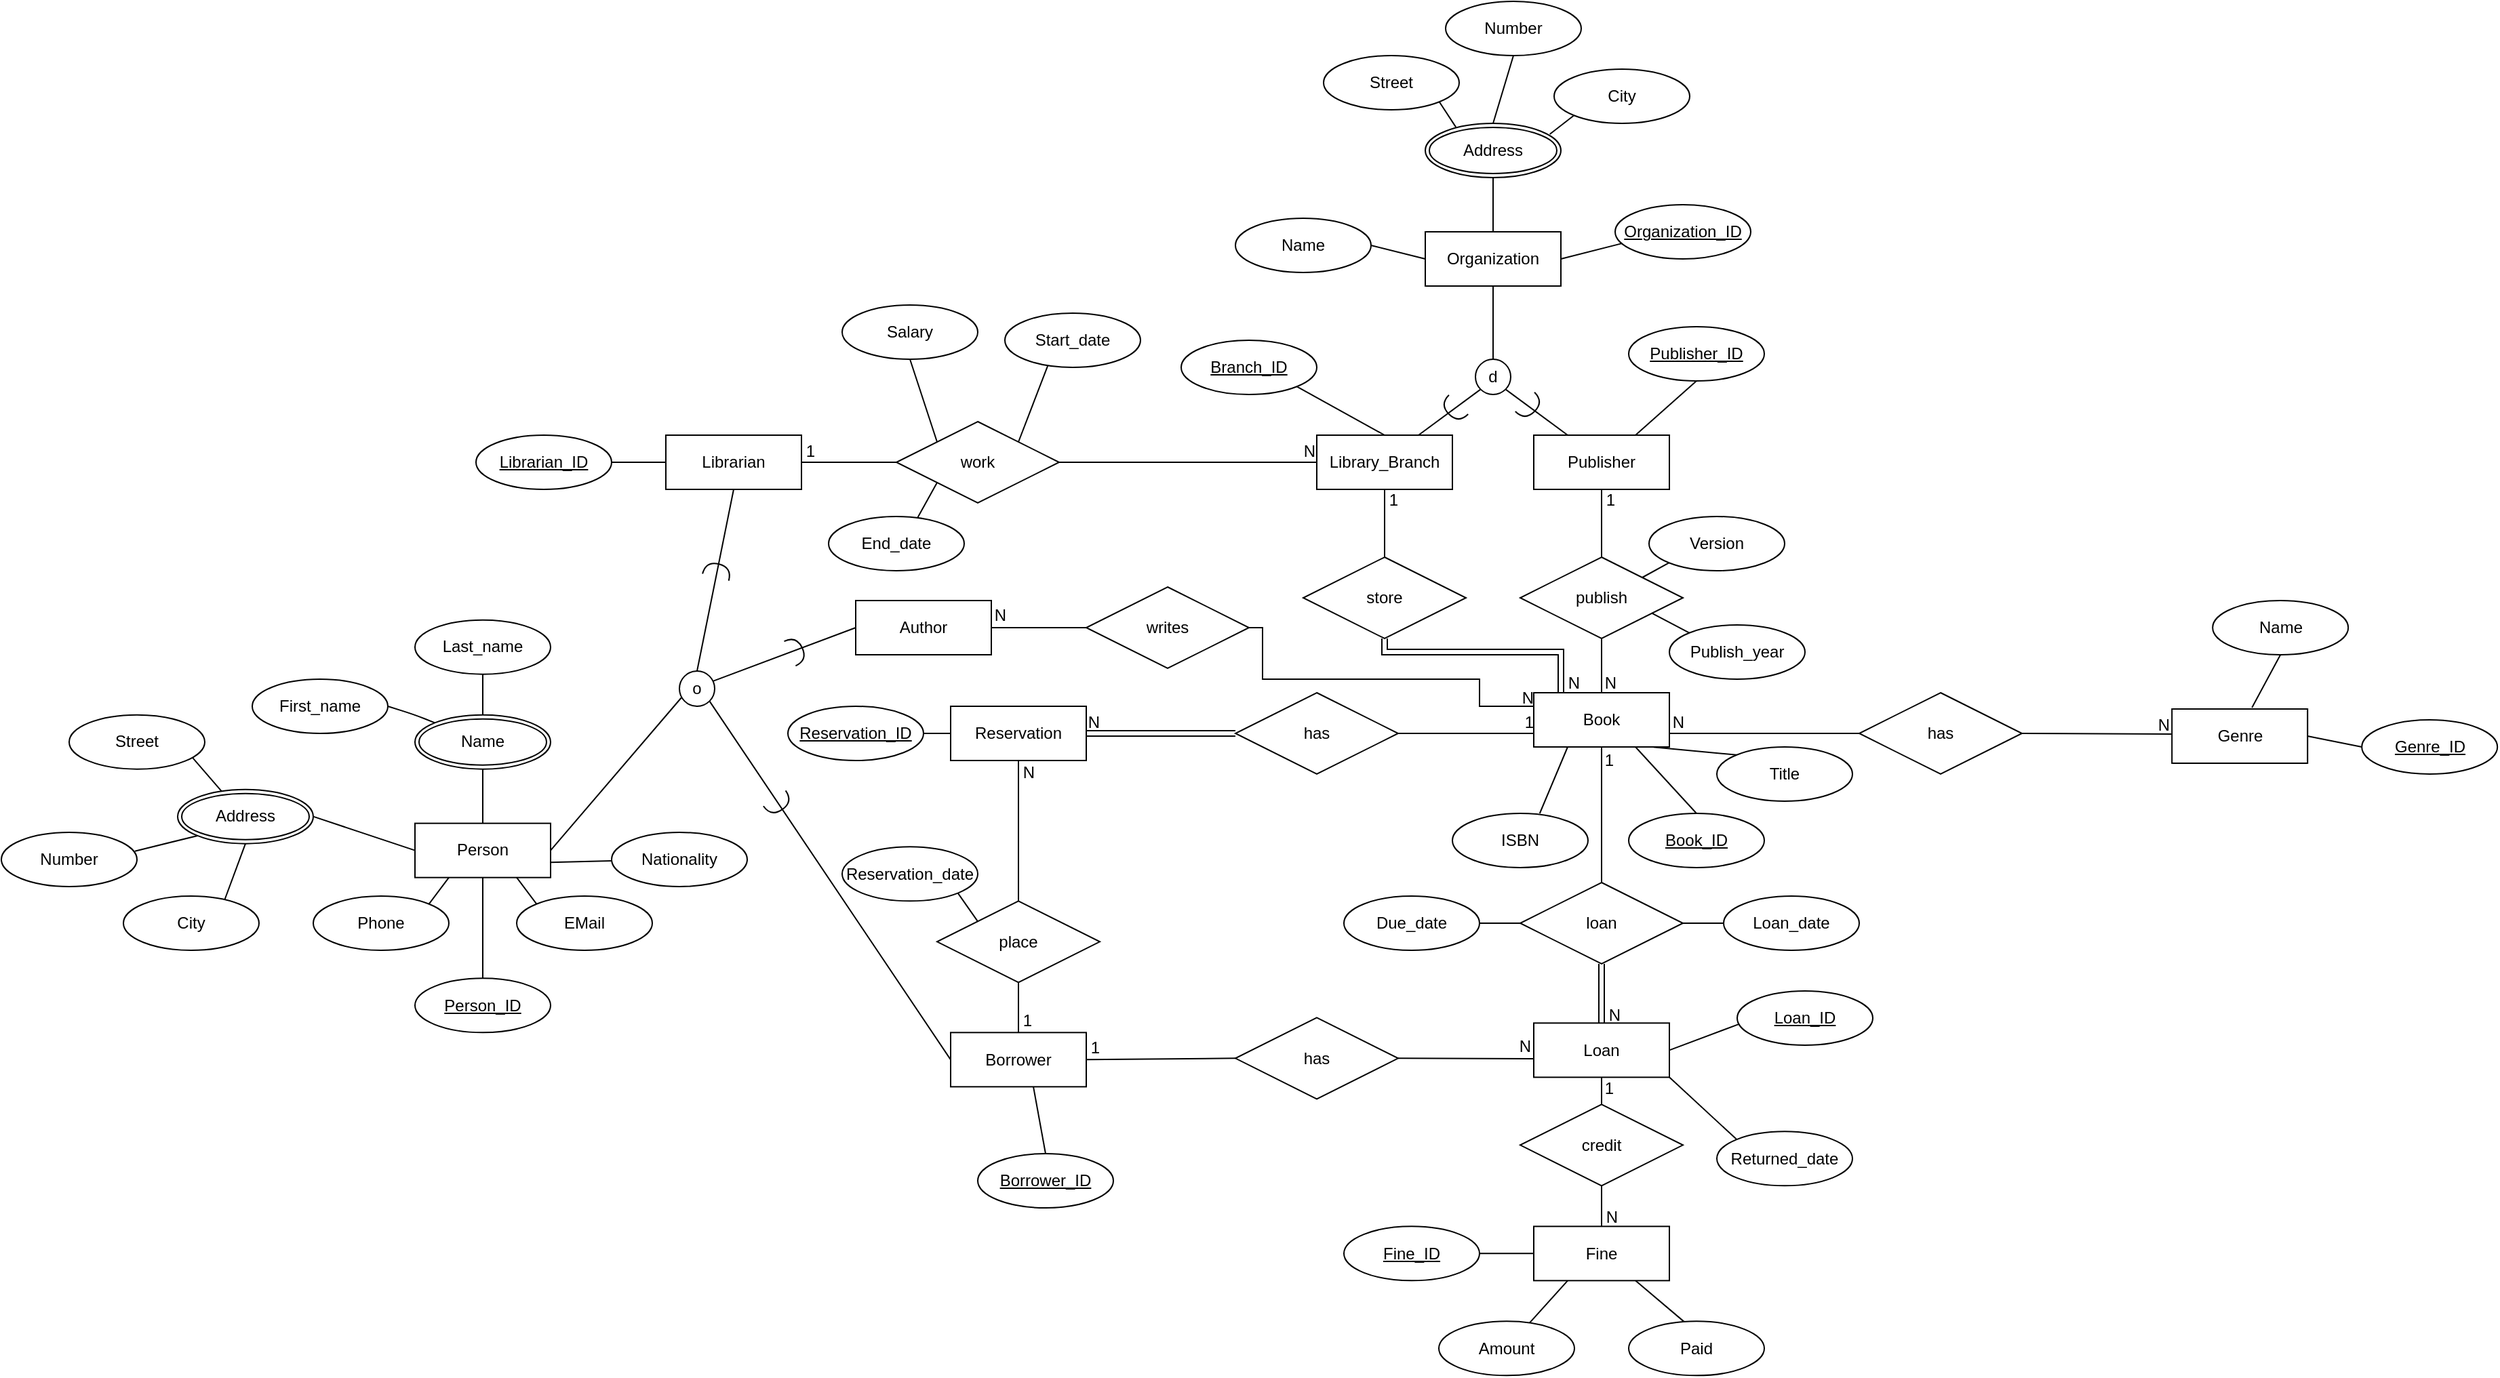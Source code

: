 <mxfile>
    <diagram id="R2lEEEUBdFMjLlhIrx00" name="Page-1">
        <mxGraphModel dx="2177" dy="1420" grid="1" gridSize="10" guides="1" tooltips="1" connect="1" arrows="1" fold="1" page="1" pageScale="1" pageWidth="850" pageHeight="1100" math="0" shadow="0" extFonts="Permanent Marker^https://fonts.googleapis.com/css?family=Permanent+Marker">
            <root>
                <mxCell id="0"/>
                <mxCell id="1" parent="0"/>
                <mxCell id="bSjY6kH0Yjt8PTvNk5gp-2" value="Genre" style="whiteSpace=wrap;html=1;align=center;" parent="1" vertex="1">
                    <mxGeometry x="710.6" y="402.0" width="100" height="40" as="geometry"/>
                </mxCell>
                <mxCell id="bSjY6kH0Yjt8PTvNk5gp-5" value="Librarian" style="whiteSpace=wrap;html=1;align=center;" parent="1" vertex="1">
                    <mxGeometry x="-400" y="200" width="100" height="40" as="geometry"/>
                </mxCell>
                <mxCell id="76" style="edgeStyle=none;html=1;exitX=0.75;exitY=1;exitDx=0;exitDy=0;entryX=0.5;entryY=0;entryDx=0;entryDy=0;endArrow=none;endFill=0;" parent="1" source="bSjY6kH0Yjt8PTvNk5gp-6" target="bSjY6kH0Yjt8PTvNk5gp-175" edge="1">
                    <mxGeometry relative="1" as="geometry"/>
                </mxCell>
                <mxCell id="bSjY6kH0Yjt8PTvNk5gp-6" value="Book" style="whiteSpace=wrap;html=1;align=center;" parent="1" vertex="1">
                    <mxGeometry x="240" y="390" width="100" height="40" as="geometry"/>
                </mxCell>
                <mxCell id="bSjY6kH0Yjt8PTvNk5gp-7" value="Borrower" style="whiteSpace=wrap;html=1;align=center;" parent="1" vertex="1">
                    <mxGeometry x="-190" y="640.67" width="100" height="40" as="geometry"/>
                </mxCell>
                <mxCell id="bSjY6kH0Yjt8PTvNk5gp-8" value="Library_Branch" style="whiteSpace=wrap;html=1;align=center;" parent="1" vertex="1">
                    <mxGeometry x="80" y="200" width="100" height="40" as="geometry"/>
                </mxCell>
                <mxCell id="bSjY6kH0Yjt8PTvNk5gp-9" value="Loan" style="whiteSpace=wrap;html=1;align=center;" parent="1" vertex="1">
                    <mxGeometry x="240" y="633.67" width="100" height="40" as="geometry"/>
                </mxCell>
                <mxCell id="bSjY6kH0Yjt8PTvNk5gp-10" value="Reservation" style="whiteSpace=wrap;html=1;align=center;" parent="1" vertex="1">
                    <mxGeometry x="-190" y="400" width="100" height="40" as="geometry"/>
                </mxCell>
                <mxCell id="bSjY6kH0Yjt8PTvNk5gp-21" value="" style="edgeStyle=orthogonalEdgeStyle;rounded=0;orthogonalLoop=1;jettySize=auto;html=1;endArrow=none;endFill=0;" parent="1" source="bSjY6kH0Yjt8PTvNk5gp-11" target="bSjY6kH0Yjt8PTvNk5gp-20" edge="1">
                    <mxGeometry relative="1" as="geometry"/>
                </mxCell>
                <mxCell id="bSjY6kH0Yjt8PTvNk5gp-22" style="rounded=0;orthogonalLoop=1;jettySize=auto;html=1;exitX=0.25;exitY=1;exitDx=0;exitDy=0;endArrow=none;endFill=0;" parent="1" source="bSjY6kH0Yjt8PTvNk5gp-11" target="bSjY6kH0Yjt8PTvNk5gp-18" edge="1">
                    <mxGeometry relative="1" as="geometry"/>
                </mxCell>
                <mxCell id="bSjY6kH0Yjt8PTvNk5gp-23" style="edgeStyle=none;rounded=0;orthogonalLoop=1;jettySize=auto;html=1;exitX=0.75;exitY=1;exitDx=0;exitDy=0;entryX=0.411;entryY=0.013;entryDx=0;entryDy=0;entryPerimeter=0;endArrow=none;endFill=0;" parent="1" source="bSjY6kH0Yjt8PTvNk5gp-11" target="bSjY6kH0Yjt8PTvNk5gp-19" edge="1">
                    <mxGeometry relative="1" as="geometry"/>
                </mxCell>
                <mxCell id="bSjY6kH0Yjt8PTvNk5gp-11" value="Fine" style="whiteSpace=wrap;html=1;align=center;" parent="1" vertex="1">
                    <mxGeometry x="240" y="783.67" width="100" height="40" as="geometry"/>
                </mxCell>
                <mxCell id="bSjY6kH0Yjt8PTvNk5gp-13" value="" style="endArrow=none;html=1;rounded=0;exitX=0.5;exitY=1;exitDx=0;exitDy=0;entryX=0.5;entryY=0;entryDx=0;entryDy=0;" parent="1" source="bSjY6kH0Yjt8PTvNk5gp-9" target="bSjY6kH0Yjt8PTvNk5gp-11" edge="1">
                    <mxGeometry relative="1" as="geometry">
                        <mxPoint x="340" y="693.67" as="sourcePoint"/>
                        <mxPoint x="500" y="693.67" as="targetPoint"/>
                    </mxGeometry>
                </mxCell>
                <mxCell id="bSjY6kH0Yjt8PTvNk5gp-15" value="N" style="resizable=0;html=1;align=right;verticalAlign=bottom;" parent="bSjY6kH0Yjt8PTvNk5gp-13" connectable="0" vertex="1">
                    <mxGeometry x="1" relative="1" as="geometry">
                        <mxPoint x="12" y="2" as="offset"/>
                    </mxGeometry>
                </mxCell>
                <mxCell id="bSjY6kH0Yjt8PTvNk5gp-16" value="credit" style="shape=rhombus;perimeter=rhombusPerimeter;whiteSpace=wrap;html=1;align=center;" parent="1" vertex="1">
                    <mxGeometry x="230" y="693.67" width="120" height="60" as="geometry"/>
                </mxCell>
                <mxCell id="bSjY6kH0Yjt8PTvNk5gp-18" value="Amount" style="ellipse;whiteSpace=wrap;html=1;align=center;" parent="1" vertex="1">
                    <mxGeometry x="170" y="853.67" width="100" height="40" as="geometry"/>
                </mxCell>
                <mxCell id="bSjY6kH0Yjt8PTvNk5gp-19" value="Paid" style="ellipse;whiteSpace=wrap;html=1;align=center;" parent="1" vertex="1">
                    <mxGeometry x="310" y="853.67" width="100" height="40" as="geometry"/>
                </mxCell>
                <mxCell id="bSjY6kH0Yjt8PTvNk5gp-20" value="Fine_ID" style="ellipse;whiteSpace=wrap;html=1;align=center;fontStyle=4" parent="1" vertex="1">
                    <mxGeometry x="100" y="783.67" width="100" height="40" as="geometry"/>
                </mxCell>
                <mxCell id="bSjY6kH0Yjt8PTvNk5gp-36" value="1" style="resizable=0;html=1;align=right;verticalAlign=bottom;" parent="1" connectable="0" vertex="1">
                    <mxGeometry x="299.999" y="690.674" as="geometry"/>
                </mxCell>
                <mxCell id="bSjY6kH0Yjt8PTvNk5gp-37" value="1" style="resizable=0;html=1;align=right;verticalAlign=bottom;" parent="1" connectable="0" vertex="1">
                    <mxGeometry x="299.999" y="448.004" as="geometry"/>
                </mxCell>
                <mxCell id="bSjY6kH0Yjt8PTvNk5gp-54" style="edgeStyle=none;rounded=0;orthogonalLoop=1;jettySize=auto;html=1;exitX=0.017;exitY=0.608;exitDx=0;exitDy=0;entryX=1;entryY=0.5;entryDx=0;entryDy=0;endArrow=none;endFill=0;exitPerimeter=0;" parent="1" source="bSjY6kH0Yjt8PTvNk5gp-38" target="bSjY6kH0Yjt8PTvNk5gp-9" edge="1">
                    <mxGeometry relative="1" as="geometry"/>
                </mxCell>
                <mxCell id="bSjY6kH0Yjt8PTvNk5gp-38" value="Loan_ID" style="ellipse;whiteSpace=wrap;html=1;align=center;fontStyle=4" parent="1" vertex="1">
                    <mxGeometry x="390" y="610" width="100" height="40" as="geometry"/>
                </mxCell>
                <mxCell id="11" value="" style="edgeStyle=none;html=1;endArrow=none;endFill=0;" parent="1" source="bSjY6kH0Yjt8PTvNk5gp-43" target="Q7LSnnGv4zC_KHV4gUv7-25" edge="1">
                    <mxGeometry relative="1" as="geometry"/>
                </mxCell>
                <mxCell id="bSjY6kH0Yjt8PTvNk5gp-43" value="Loan_date" style="ellipse;whiteSpace=wrap;html=1;align=center;" parent="1" vertex="1">
                    <mxGeometry x="380" y="540" width="100" height="40" as="geometry"/>
                </mxCell>
                <mxCell id="10" value="" style="edgeStyle=none;html=1;endArrow=none;endFill=0;" parent="1" source="bSjY6kH0Yjt8PTvNk5gp-44" target="Q7LSnnGv4zC_KHV4gUv7-25" edge="1">
                    <mxGeometry relative="1" as="geometry"/>
                </mxCell>
                <mxCell id="bSjY6kH0Yjt8PTvNk5gp-44" value="Due_date" style="ellipse;whiteSpace=wrap;html=1;align=center;" parent="1" vertex="1">
                    <mxGeometry x="100" y="540" width="100" height="40" as="geometry"/>
                </mxCell>
                <mxCell id="bSjY6kH0Yjt8PTvNk5gp-48" style="edgeStyle=none;rounded=0;orthogonalLoop=1;jettySize=auto;html=1;exitX=0;exitY=0;exitDx=0;exitDy=0;entryX=1;entryY=1;entryDx=0;entryDy=0;endArrow=none;endFill=0;" parent="1" source="bSjY6kH0Yjt8PTvNk5gp-47" target="bSjY6kH0Yjt8PTvNk5gp-9" edge="1">
                    <mxGeometry relative="1" as="geometry"/>
                </mxCell>
                <mxCell id="bSjY6kH0Yjt8PTvNk5gp-47" value="Returned_date" style="ellipse;whiteSpace=wrap;html=1;align=center;" parent="1" vertex="1">
                    <mxGeometry x="375" y="713.67" width="100" height="40" as="geometry"/>
                </mxCell>
                <mxCell id="bSjY6kH0Yjt8PTvNk5gp-53" value="has" style="shape=rhombus;perimeter=rhombusPerimeter;whiteSpace=wrap;html=1;align=center;" parent="1" vertex="1">
                    <mxGeometry x="20" y="629.67" width="120" height="60" as="geometry"/>
                </mxCell>
                <mxCell id="bSjY6kH0Yjt8PTvNk5gp-59" style="edgeStyle=none;rounded=0;orthogonalLoop=1;jettySize=auto;html=1;exitX=0.5;exitY=0;exitDx=0;exitDy=0;entryX=0.61;entryY=0.998;entryDx=0;entryDy=0;endArrow=none;endFill=0;entryPerimeter=0;" parent="1" source="bSjY6kH0Yjt8PTvNk5gp-58" target="bSjY6kH0Yjt8PTvNk5gp-7" edge="1">
                    <mxGeometry relative="1" as="geometry"/>
                </mxCell>
                <mxCell id="bSjY6kH0Yjt8PTvNk5gp-58" value="Borrower_ID" style="ellipse;whiteSpace=wrap;html=1;align=center;fontStyle=4" parent="1" vertex="1">
                    <mxGeometry x="-170" y="730" width="100" height="40" as="geometry"/>
                </mxCell>
                <mxCell id="bSjY6kH0Yjt8PTvNk5gp-86" style="edgeStyle=none;rounded=0;orthogonalLoop=1;jettySize=auto;html=1;exitX=0;exitY=0.5;exitDx=0;exitDy=0;entryX=1;entryY=0.5;entryDx=0;entryDy=0;endArrow=none;endFill=0;" parent="1" source="bSjY6kH0Yjt8PTvNk5gp-83" target="bSjY6kH0Yjt8PTvNk5gp-2" edge="1">
                    <mxGeometry relative="1" as="geometry"/>
                </mxCell>
                <mxCell id="bSjY6kH0Yjt8PTvNk5gp-83" value="Genre_ID" style="ellipse;whiteSpace=wrap;html=1;align=center;fontStyle=4" parent="1" vertex="1">
                    <mxGeometry x="850.6" y="410.0" width="100" height="40" as="geometry"/>
                </mxCell>
                <mxCell id="bSjY6kH0Yjt8PTvNk5gp-85" style="rounded=0;orthogonalLoop=1;jettySize=auto;html=1;exitX=0.5;exitY=1;exitDx=0;exitDy=0;entryX=0.59;entryY=-0.025;entryDx=0;entryDy=0;endArrow=none;endFill=0;entryPerimeter=0;" parent="1" source="bSjY6kH0Yjt8PTvNk5gp-84" target="bSjY6kH0Yjt8PTvNk5gp-2" edge="1">
                    <mxGeometry relative="1" as="geometry"/>
                </mxCell>
                <mxCell id="bSjY6kH0Yjt8PTvNk5gp-84" value="Name" style="ellipse;whiteSpace=wrap;html=1;align=center;" parent="1" vertex="1">
                    <mxGeometry x="740.6" y="322.0" width="100" height="40" as="geometry"/>
                </mxCell>
                <mxCell id="bSjY6kH0Yjt8PTvNk5gp-101" value="has" style="shape=rhombus;perimeter=rhombusPerimeter;whiteSpace=wrap;html=1;align=center;" parent="1" vertex="1">
                    <mxGeometry x="20" y="390" width="120" height="60" as="geometry"/>
                </mxCell>
                <mxCell id="bSjY6kH0Yjt8PTvNk5gp-107" value="" style="endArrow=none;html=1;rounded=0;exitX=1;exitY=0.5;exitDx=0;exitDy=0;entryX=0;entryY=0.75;entryDx=0;entryDy=0;" parent="1" source="bSjY6kH0Yjt8PTvNk5gp-101" target="bSjY6kH0Yjt8PTvNk5gp-6" edge="1">
                    <mxGeometry relative="1" as="geometry">
                        <mxPoint x="150" y="430" as="sourcePoint"/>
                        <mxPoint x="310" y="430" as="targetPoint"/>
                    </mxGeometry>
                </mxCell>
                <mxCell id="bSjY6kH0Yjt8PTvNk5gp-108" value="1" style="resizable=0;html=1;align=right;verticalAlign=bottom;" parent="bSjY6kH0Yjt8PTvNk5gp-107" connectable="0" vertex="1">
                    <mxGeometry x="1" relative="1" as="geometry"/>
                </mxCell>
                <mxCell id="bSjY6kH0Yjt8PTvNk5gp-110" value="place" style="shape=rhombus;perimeter=rhombusPerimeter;whiteSpace=wrap;html=1;align=center;" parent="1" vertex="1">
                    <mxGeometry x="-200" y="543.67" width="120" height="60" as="geometry"/>
                </mxCell>
                <mxCell id="bSjY6kH0Yjt8PTvNk5gp-112" value="" style="endArrow=none;html=1;rounded=0;exitX=0.5;exitY=1;exitDx=0;exitDy=0;entryX=0.5;entryY=0;entryDx=0;entryDy=0;" parent="1" source="bSjY6kH0Yjt8PTvNk5gp-110" target="bSjY6kH0Yjt8PTvNk5gp-7" edge="1">
                    <mxGeometry relative="1" as="geometry">
                        <mxPoint x="-50" y="593.67" as="sourcePoint"/>
                        <mxPoint x="110" y="593.67" as="targetPoint"/>
                    </mxGeometry>
                </mxCell>
                <mxCell id="bSjY6kH0Yjt8PTvNk5gp-113" value="1" style="resizable=0;html=1;align=right;verticalAlign=bottom;" parent="bSjY6kH0Yjt8PTvNk5gp-112" connectable="0" vertex="1">
                    <mxGeometry x="1" relative="1" as="geometry">
                        <mxPoint x="10" as="offset"/>
                    </mxGeometry>
                </mxCell>
                <mxCell id="bSjY6kH0Yjt8PTvNk5gp-114" value="" style="endArrow=none;html=1;rounded=0;entryX=0.5;entryY=1;entryDx=0;entryDy=0;exitX=0.5;exitY=0;exitDx=0;exitDy=0;" parent="1" source="bSjY6kH0Yjt8PTvNk5gp-110" target="bSjY6kH0Yjt8PTvNk5gp-10" edge="1">
                    <mxGeometry relative="1" as="geometry">
                        <mxPoint x="-290" y="460" as="sourcePoint"/>
                        <mxPoint x="-130" y="460" as="targetPoint"/>
                    </mxGeometry>
                </mxCell>
                <mxCell id="bSjY6kH0Yjt8PTvNk5gp-115" value="N" style="resizable=0;html=1;align=right;verticalAlign=bottom;" parent="bSjY6kH0Yjt8PTvNk5gp-114" connectable="0" vertex="1">
                    <mxGeometry x="1" relative="1" as="geometry">
                        <mxPoint x="12" y="17" as="offset"/>
                    </mxGeometry>
                </mxCell>
                <mxCell id="65" style="edgeStyle=none;html=1;exitX=1;exitY=1;exitDx=0;exitDy=0;entryX=0;entryY=0;entryDx=0;entryDy=0;endArrow=none;endFill=0;" parent="1" source="bSjY6kH0Yjt8PTvNk5gp-120" target="bSjY6kH0Yjt8PTvNk5gp-110" edge="1">
                    <mxGeometry relative="1" as="geometry"/>
                </mxCell>
                <mxCell id="bSjY6kH0Yjt8PTvNk5gp-120" value="Reservation_date" style="ellipse;whiteSpace=wrap;html=1;align=center;" parent="1" vertex="1">
                    <mxGeometry x="-270" y="503.67" width="100" height="40" as="geometry"/>
                </mxCell>
                <mxCell id="14" value="" style="edgeStyle=none;html=1;endArrow=none;endFill=0;" parent="1" source="bSjY6kH0Yjt8PTvNk5gp-122" target="bSjY6kH0Yjt8PTvNk5gp-10" edge="1">
                    <mxGeometry relative="1" as="geometry"/>
                </mxCell>
                <mxCell id="bSjY6kH0Yjt8PTvNk5gp-122" value="Reservation_ID" style="ellipse;whiteSpace=wrap;html=1;align=center;fontStyle=4" parent="1" vertex="1">
                    <mxGeometry x="-310" y="400" width="100" height="40" as="geometry"/>
                </mxCell>
                <mxCell id="bSjY6kH0Yjt8PTvNk5gp-127" value="Publisher" style="whiteSpace=wrap;html=1;align=center;" parent="1" vertex="1">
                    <mxGeometry x="240" y="200" width="100" height="40" as="geometry"/>
                </mxCell>
                <mxCell id="bSjY6kH0Yjt8PTvNk5gp-128" value="publish" style="shape=rhombus;perimeter=rhombusPerimeter;whiteSpace=wrap;html=1;align=center;" parent="1" vertex="1">
                    <mxGeometry x="230" y="290" width="120" height="60" as="geometry"/>
                </mxCell>
                <mxCell id="bSjY6kH0Yjt8PTvNk5gp-129" value="" style="endArrow=none;html=1;rounded=0;entryX=0.5;entryY=0;entryDx=0;entryDy=0;exitX=0.5;exitY=1;exitDx=0;exitDy=0;" parent="1" source="bSjY6kH0Yjt8PTvNk5gp-128" target="bSjY6kH0Yjt8PTvNk5gp-6" edge="1">
                    <mxGeometry relative="1" as="geometry">
                        <mxPoint x="180" y="370" as="sourcePoint"/>
                        <mxPoint x="340" y="370" as="targetPoint"/>
                    </mxGeometry>
                </mxCell>
                <mxCell id="bSjY6kH0Yjt8PTvNk5gp-130" value="N" style="resizable=0;html=1;align=right;verticalAlign=bottom;" parent="bSjY6kH0Yjt8PTvNk5gp-129" connectable="0" vertex="1">
                    <mxGeometry x="1" relative="1" as="geometry">
                        <mxPoint x="11" y="1" as="offset"/>
                    </mxGeometry>
                </mxCell>
                <mxCell id="bSjY6kH0Yjt8PTvNk5gp-131" value="" style="endArrow=none;html=1;rounded=0;entryX=0.5;entryY=1;entryDx=0;entryDy=0;exitX=0.5;exitY=0;exitDx=0;exitDy=0;" parent="1" source="bSjY6kH0Yjt8PTvNk5gp-128" target="bSjY6kH0Yjt8PTvNk5gp-127" edge="1">
                    <mxGeometry relative="1" as="geometry">
                        <mxPoint x="300" y="280" as="sourcePoint"/>
                        <mxPoint x="290" y="260" as="targetPoint"/>
                    </mxGeometry>
                </mxCell>
                <mxCell id="bSjY6kH0Yjt8PTvNk5gp-132" value="1" style="resizable=0;html=1;align=right;verticalAlign=top;" parent="bSjY6kH0Yjt8PTvNk5gp-131" connectable="0" vertex="1">
                    <mxGeometry x="1" relative="1" as="geometry">
                        <mxPoint x="10" y="-6" as="offset"/>
                    </mxGeometry>
                </mxCell>
                <mxCell id="bSjY6kH0Yjt8PTvNk5gp-134" style="edgeStyle=none;rounded=0;orthogonalLoop=1;jettySize=auto;html=1;exitX=0.5;exitY=1;exitDx=0;exitDy=0;entryX=0.75;entryY=0;entryDx=0;entryDy=0;endArrow=none;endFill=0;" parent="1" source="bSjY6kH0Yjt8PTvNk5gp-133" target="bSjY6kH0Yjt8PTvNk5gp-127" edge="1">
                    <mxGeometry relative="1" as="geometry"/>
                </mxCell>
                <mxCell id="bSjY6kH0Yjt8PTvNk5gp-133" value="Publisher_ID" style="ellipse;whiteSpace=wrap;html=1;align=center;fontStyle=4" parent="1" vertex="1">
                    <mxGeometry x="310" y="120" width="100" height="40" as="geometry"/>
                </mxCell>
                <mxCell id="bSjY6kH0Yjt8PTvNk5gp-142" value="store" style="shape=rhombus;perimeter=rhombusPerimeter;whiteSpace=wrap;html=1;align=center;" parent="1" vertex="1">
                    <mxGeometry x="70" y="290" width="120" height="60" as="geometry"/>
                </mxCell>
                <mxCell id="bSjY6kH0Yjt8PTvNk5gp-150" style="edgeStyle=none;rounded=0;orthogonalLoop=1;jettySize=auto;html=1;exitX=1;exitY=1;exitDx=0;exitDy=0;entryX=0.5;entryY=0;entryDx=0;entryDy=0;endArrow=none;endFill=0;" parent="1" source="bSjY6kH0Yjt8PTvNk5gp-149" target="bSjY6kH0Yjt8PTvNk5gp-8" edge="1">
                    <mxGeometry relative="1" as="geometry"/>
                </mxCell>
                <mxCell id="bSjY6kH0Yjt8PTvNk5gp-149" value="Branch_ID" style="ellipse;whiteSpace=wrap;html=1;align=center;fontStyle=4" parent="1" vertex="1">
                    <mxGeometry x="-20" y="130" width="100" height="40" as="geometry"/>
                </mxCell>
                <mxCell id="55" style="edgeStyle=none;html=1;exitX=1;exitY=0.5;exitDx=0;exitDy=0;entryX=0;entryY=0.5;entryDx=0;entryDy=0;endArrow=none;endFill=0;" parent="1" source="bSjY6kH0Yjt8PTvNk5gp-151" target="54" edge="1">
                    <mxGeometry relative="1" as="geometry"/>
                </mxCell>
                <mxCell id="bSjY6kH0Yjt8PTvNk5gp-151" value="Name" style="ellipse;whiteSpace=wrap;html=1;align=center;" parent="1" vertex="1">
                    <mxGeometry x="20" y="40" width="100" height="40" as="geometry"/>
                </mxCell>
                <mxCell id="67" style="edgeStyle=none;html=1;exitX=1;exitY=0;exitDx=0;exitDy=0;entryX=0.318;entryY=0.958;entryDx=0;entryDy=0;entryPerimeter=0;endArrow=none;endFill=0;" parent="1" source="bSjY6kH0Yjt8PTvNk5gp-155" target="66" edge="1">
                    <mxGeometry relative="1" as="geometry"/>
                </mxCell>
                <mxCell id="bSjY6kH0Yjt8PTvNk5gp-155" value="work" style="shape=rhombus;perimeter=rhombusPerimeter;whiteSpace=wrap;html=1;align=center;" parent="1" vertex="1">
                    <mxGeometry x="-230" y="190" width="120" height="60" as="geometry"/>
                </mxCell>
                <mxCell id="31" style="edgeStyle=none;html=1;exitX=1;exitY=0.5;exitDx=0;exitDy=0;entryX=0;entryY=0.5;entryDx=0;entryDy=0;endArrow=none;endFill=0;" parent="1" source="bSjY6kH0Yjt8PTvNk5gp-163" target="bSjY6kH0Yjt8PTvNk5gp-5" edge="1">
                    <mxGeometry relative="1" as="geometry"/>
                </mxCell>
                <mxCell id="bSjY6kH0Yjt8PTvNk5gp-163" value="Librarian_ID" style="ellipse;whiteSpace=wrap;html=1;align=center;fontStyle=4" parent="1" vertex="1">
                    <mxGeometry x="-540" y="200" width="100" height="40" as="geometry"/>
                </mxCell>
                <mxCell id="44" style="edgeStyle=none;html=1;exitX=1;exitY=0.5;exitDx=0;exitDy=0;endArrow=none;endFill=0;entryX=0;entryY=0;entryDx=0;entryDy=0;" parent="1" source="bSjY6kH0Yjt8PTvNk5gp-165" target="41" edge="1">
                    <mxGeometry relative="1" as="geometry">
                        <Array as="points">
                            <mxPoint x="-585" y="406.33"/>
                        </Array>
                    </mxGeometry>
                </mxCell>
                <mxCell id="bSjY6kH0Yjt8PTvNk5gp-165" value="First_name" style="ellipse;whiteSpace=wrap;html=1;align=center;" parent="1" vertex="1">
                    <mxGeometry x="-705" y="380.0" width="100" height="40" as="geometry"/>
                </mxCell>
                <mxCell id="43" style="edgeStyle=none;html=1;exitX=0.5;exitY=1;exitDx=0;exitDy=0;entryX=0.5;entryY=0;entryDx=0;entryDy=0;endArrow=none;endFill=0;" parent="1" source="bSjY6kH0Yjt8PTvNk5gp-167" target="41" edge="1">
                    <mxGeometry relative="1" as="geometry"/>
                </mxCell>
                <mxCell id="bSjY6kH0Yjt8PTvNk5gp-167" value="Last_name" style="ellipse;whiteSpace=wrap;html=1;align=center;" parent="1" vertex="1">
                    <mxGeometry x="-585" y="336.33" width="100" height="40" as="geometry"/>
                </mxCell>
                <mxCell id="39" style="edgeStyle=none;html=1;exitX=0;exitY=0;exitDx=0;exitDy=0;entryX=0.75;entryY=1;entryDx=0;entryDy=0;endArrow=none;endFill=0;" parent="1" source="bSjY6kH0Yjt8PTvNk5gp-169" target="36" edge="1">
                    <mxGeometry relative="1" as="geometry"/>
                </mxCell>
                <mxCell id="bSjY6kH0Yjt8PTvNk5gp-169" value="EMail" style="ellipse;whiteSpace=wrap;html=1;align=center;" parent="1" vertex="1">
                    <mxGeometry x="-510" y="540" width="100" height="40" as="geometry"/>
                </mxCell>
                <mxCell id="38" style="edgeStyle=none;html=1;exitX=1;exitY=0;exitDx=0;exitDy=0;entryX=0.25;entryY=1;entryDx=0;entryDy=0;endArrow=none;endFill=0;" parent="1" source="bSjY6kH0Yjt8PTvNk5gp-171" target="36" edge="1">
                    <mxGeometry relative="1" as="geometry"/>
                </mxCell>
                <mxCell id="bSjY6kH0Yjt8PTvNk5gp-171" value="Phone" style="ellipse;whiteSpace=wrap;html=1;align=center;" parent="1" vertex="1">
                    <mxGeometry x="-660" y="540.0" width="100" height="40" as="geometry"/>
                </mxCell>
                <mxCell id="bSjY6kH0Yjt8PTvNk5gp-175" value="Book_ID" style="ellipse;whiteSpace=wrap;html=1;align=center;fontStyle=4" parent="1" vertex="1">
                    <mxGeometry x="310" y="479.0" width="100" height="40" as="geometry"/>
                </mxCell>
                <mxCell id="bSjY6kH0Yjt8PTvNk5gp-180" style="edgeStyle=none;rounded=0;orthogonalLoop=1;jettySize=auto;html=1;exitX=0;exitY=0;exitDx=0;exitDy=0;entryX=0.884;entryY=1.003;entryDx=0;entryDy=0;endArrow=none;endFill=0;entryPerimeter=0;" parent="1" source="bSjY6kH0Yjt8PTvNk5gp-179" target="bSjY6kH0Yjt8PTvNk5gp-6" edge="1">
                    <mxGeometry relative="1" as="geometry"/>
                </mxCell>
                <mxCell id="bSjY6kH0Yjt8PTvNk5gp-179" value="Title" style="ellipse;whiteSpace=wrap;html=1;align=center;" parent="1" vertex="1">
                    <mxGeometry x="375" y="430.0" width="100" height="40" as="geometry"/>
                </mxCell>
                <mxCell id="bSjY6kH0Yjt8PTvNk5gp-188" style="edgeStyle=none;rounded=0;orthogonalLoop=1;jettySize=auto;html=1;exitX=0;exitY=0;exitDx=0;exitDy=0;entryX=0.807;entryY=0.686;entryDx=0;entryDy=0;endArrow=none;endFill=0;entryPerimeter=0;" parent="1" source="bSjY6kH0Yjt8PTvNk5gp-187" target="bSjY6kH0Yjt8PTvNk5gp-128" edge="1">
                    <mxGeometry relative="1" as="geometry"/>
                </mxCell>
                <mxCell id="bSjY6kH0Yjt8PTvNk5gp-187" value="Publish_year" style="ellipse;whiteSpace=wrap;html=1;align=center;" parent="1" vertex="1">
                    <mxGeometry x="340" y="340.0" width="100" height="40" as="geometry"/>
                </mxCell>
                <mxCell id="78" style="edgeStyle=none;html=1;exitX=0.644;exitY=0;exitDx=0;exitDy=0;entryX=0.25;entryY=1;entryDx=0;entryDy=0;endArrow=none;endFill=0;exitPerimeter=0;" parent="1" source="bSjY6kH0Yjt8PTvNk5gp-189" target="bSjY6kH0Yjt8PTvNk5gp-6" edge="1">
                    <mxGeometry relative="1" as="geometry"/>
                </mxCell>
                <mxCell id="bSjY6kH0Yjt8PTvNk5gp-189" value="ISBN" style="ellipse;whiteSpace=wrap;html=1;align=center;" parent="1" vertex="1">
                    <mxGeometry x="180" y="479.0" width="100" height="40" as="geometry"/>
                </mxCell>
                <mxCell id="56" value="" style="edgeStyle=none;html=1;endArrow=none;endFill=0;" parent="1" source="Q7LSnnGv4zC_KHV4gUv7-2" target="54" edge="1">
                    <mxGeometry relative="1" as="geometry"/>
                </mxCell>
                <mxCell id="Q7LSnnGv4zC_KHV4gUv7-2" value="Address" style="ellipse;shape=doubleEllipse;margin=3;whiteSpace=wrap;html=1;align=center;" parent="1" vertex="1">
                    <mxGeometry x="160" y="-30" width="100" height="40" as="geometry"/>
                </mxCell>
                <mxCell id="37" style="edgeStyle=none;html=1;exitX=1;exitY=0.5;exitDx=0;exitDy=0;entryX=0;entryY=0.5;entryDx=0;entryDy=0;endArrow=none;endFill=0;" parent="1" source="Q7LSnnGv4zC_KHV4gUv7-3" target="36" edge="1">
                    <mxGeometry relative="1" as="geometry"/>
                </mxCell>
                <mxCell id="Q7LSnnGv4zC_KHV4gUv7-3" value="Address" style="ellipse;shape=doubleEllipse;margin=3;whiteSpace=wrap;html=1;align=center;" parent="1" vertex="1">
                    <mxGeometry x="-760" y="461.33" width="100" height="40" as="geometry"/>
                </mxCell>
                <mxCell id="33" style="edgeStyle=none;html=1;exitX=0.909;exitY=0.787;exitDx=0;exitDy=0;endArrow=none;endFill=0;entryX=0.323;entryY=0.031;entryDx=0;entryDy=0;entryPerimeter=0;exitPerimeter=0;" parent="1" source="Q7LSnnGv4zC_KHV4gUv7-6" target="Q7LSnnGv4zC_KHV4gUv7-3" edge="1">
                    <mxGeometry relative="1" as="geometry"/>
                </mxCell>
                <mxCell id="Q7LSnnGv4zC_KHV4gUv7-6" value="Street" style="ellipse;whiteSpace=wrap;html=1;align=center;" parent="1" vertex="1">
                    <mxGeometry x="-840" y="406.33" width="100" height="40" as="geometry"/>
                </mxCell>
                <mxCell id="34" style="edgeStyle=none;html=1;exitX=0.985;exitY=0.346;exitDx=0;exitDy=0;endArrow=none;endFill=0;entryX=0;entryY=1;entryDx=0;entryDy=0;exitPerimeter=0;" parent="1" source="Q7LSnnGv4zC_KHV4gUv7-8" target="Q7LSnnGv4zC_KHV4gUv7-3" edge="1">
                    <mxGeometry relative="1" as="geometry"/>
                </mxCell>
                <mxCell id="Q7LSnnGv4zC_KHV4gUv7-8" value="Number" style="ellipse;whiteSpace=wrap;html=1;align=center;" parent="1" vertex="1">
                    <mxGeometry x="-890" y="493.0" width="100" height="40" as="geometry"/>
                </mxCell>
                <mxCell id="35" style="edgeStyle=none;html=1;exitX=0.742;exitY=0.1;exitDx=0;exitDy=0;entryX=0.5;entryY=1;entryDx=0;entryDy=0;endArrow=none;endFill=0;exitPerimeter=0;" parent="1" source="Q7LSnnGv4zC_KHV4gUv7-11" target="Q7LSnnGv4zC_KHV4gUv7-3" edge="1">
                    <mxGeometry relative="1" as="geometry"/>
                </mxCell>
                <mxCell id="Q7LSnnGv4zC_KHV4gUv7-11" value="City" style="ellipse;whiteSpace=wrap;html=1;align=center;" parent="1" vertex="1">
                    <mxGeometry x="-800" y="540.0" width="100" height="40" as="geometry"/>
                </mxCell>
                <mxCell id="Q7LSnnGv4zC_KHV4gUv7-16" style="edgeStyle=none;rounded=0;orthogonalLoop=1;jettySize=auto;html=1;exitX=1;exitY=1;exitDx=0;exitDy=0;entryX=0.226;entryY=0.07;entryDx=0;entryDy=0;entryPerimeter=0;endArrow=none;endFill=0;" parent="1" source="Q7LSnnGv4zC_KHV4gUv7-13" target="Q7LSnnGv4zC_KHV4gUv7-2" edge="1">
                    <mxGeometry relative="1" as="geometry"/>
                </mxCell>
                <mxCell id="Q7LSnnGv4zC_KHV4gUv7-13" value="Street" style="ellipse;whiteSpace=wrap;html=1;align=center;" parent="1" vertex="1">
                    <mxGeometry x="85" y="-80" width="100" height="40" as="geometry"/>
                </mxCell>
                <mxCell id="Q7LSnnGv4zC_KHV4gUv7-17" style="edgeStyle=none;rounded=0;orthogonalLoop=1;jettySize=auto;html=1;exitX=0.5;exitY=1;exitDx=0;exitDy=0;entryX=0.5;entryY=0;entryDx=0;entryDy=0;endArrow=none;endFill=0;" parent="1" source="Q7LSnnGv4zC_KHV4gUv7-14" target="Q7LSnnGv4zC_KHV4gUv7-2" edge="1">
                    <mxGeometry relative="1" as="geometry"/>
                </mxCell>
                <mxCell id="Q7LSnnGv4zC_KHV4gUv7-14" value="Number" style="ellipse;whiteSpace=wrap;html=1;align=center;" parent="1" vertex="1">
                    <mxGeometry x="175" y="-120" width="100" height="40" as="geometry"/>
                </mxCell>
                <mxCell id="Q7LSnnGv4zC_KHV4gUv7-18" style="edgeStyle=none;rounded=0;orthogonalLoop=1;jettySize=auto;html=1;exitX=0;exitY=1;exitDx=0;exitDy=0;entryX=0.918;entryY=0.2;entryDx=0;entryDy=0;entryPerimeter=0;endArrow=none;endFill=0;" parent="1" source="Q7LSnnGv4zC_KHV4gUv7-15" target="Q7LSnnGv4zC_KHV4gUv7-2" edge="1">
                    <mxGeometry relative="1" as="geometry"/>
                </mxCell>
                <mxCell id="Q7LSnnGv4zC_KHV4gUv7-15" value="City" style="ellipse;whiteSpace=wrap;html=1;align=center;" parent="1" vertex="1">
                    <mxGeometry x="255" y="-70" width="100" height="40" as="geometry"/>
                </mxCell>
                <mxCell id="Q7LSnnGv4zC_KHV4gUv7-23" style="edgeStyle=none;rounded=0;orthogonalLoop=1;jettySize=auto;html=1;exitX=1;exitY=0.5;exitDx=0;exitDy=0;entryX=0;entryY=0.5;entryDx=0;entryDy=0;endArrow=none;endFill=0;" parent="1" edge="1">
                    <mxGeometry relative="1" as="geometry">
                        <mxPoint x="-430" y="649.67" as="sourcePoint"/>
                    </mxGeometry>
                </mxCell>
                <mxCell id="Q7LSnnGv4zC_KHV4gUv7-24" style="edgeStyle=none;rounded=0;orthogonalLoop=1;jettySize=auto;html=1;exitX=1;exitY=1;exitDx=0;exitDy=0;endArrow=none;endFill=0;" parent="1" edge="1">
                    <mxGeometry relative="1" as="geometry">
                        <mxPoint x="-394.645" y="604.142" as="sourcePoint"/>
                    </mxGeometry>
                </mxCell>
                <mxCell id="Q7LSnnGv4zC_KHV4gUv7-22" style="edgeStyle=none;rounded=0;orthogonalLoop=1;jettySize=auto;html=1;exitX=1;exitY=0;exitDx=0;exitDy=0;entryX=0;entryY=1;entryDx=0;entryDy=0;endArrow=none;endFill=0;" parent="1" edge="1">
                    <mxGeometry relative="1" as="geometry">
                        <mxPoint x="-414.645" y="695.528" as="sourcePoint"/>
                    </mxGeometry>
                </mxCell>
                <mxCell id="Q7LSnnGv4zC_KHV4gUv7-25" value="loan" style="shape=rhombus;perimeter=rhombusPerimeter;whiteSpace=wrap;html=1;align=center;" parent="1" vertex="1">
                    <mxGeometry x="230" y="530" width="120" height="60" as="geometry"/>
                </mxCell>
                <mxCell id="Q7LSnnGv4zC_KHV4gUv7-26" value="" style="endArrow=none;html=1;rounded=0;exitX=0.5;exitY=1;exitDx=0;exitDy=0;entryX=0.5;entryY=0;entryDx=0;entryDy=0;" parent="1" source="bSjY6kH0Yjt8PTvNk5gp-6" target="Q7LSnnGv4zC_KHV4gUv7-25" edge="1">
                    <mxGeometry relative="1" as="geometry">
                        <mxPoint x="290" y="430" as="sourcePoint"/>
                        <mxPoint x="290" y="633.67" as="targetPoint"/>
                    </mxGeometry>
                </mxCell>
                <mxCell id="2" value="" style="shape=link;html=1;rounded=0;entryX=0;entryY=0.5;entryDx=0;entryDy=0;exitX=1;exitY=0.5;exitDx=0;exitDy=0;" parent="1" source="bSjY6kH0Yjt8PTvNk5gp-10" target="bSjY6kH0Yjt8PTvNk5gp-101" edge="1">
                    <mxGeometry relative="1" as="geometry">
                        <mxPoint x="-60" y="480" as="sourcePoint"/>
                        <mxPoint x="100" y="480" as="targetPoint"/>
                    </mxGeometry>
                </mxCell>
                <mxCell id="3" value="N" style="resizable=0;html=1;align=right;verticalAlign=bottom;" parent="2" connectable="0" vertex="1">
                    <mxGeometry x="1" relative="1" as="geometry">
                        <mxPoint x="-100" as="offset"/>
                    </mxGeometry>
                </mxCell>
                <mxCell id="4" value="" style="shape=link;html=1;rounded=0;entryX=0.5;entryY=1;entryDx=0;entryDy=0;exitX=0.5;exitY=0;exitDx=0;exitDy=0;" parent="1" source="bSjY6kH0Yjt8PTvNk5gp-9" target="Q7LSnnGv4zC_KHV4gUv7-25" edge="1">
                    <mxGeometry relative="1" as="geometry">
                        <mxPoint x="140" y="603.67" as="sourcePoint"/>
                        <mxPoint x="250" y="603.67" as="targetPoint"/>
                    </mxGeometry>
                </mxCell>
                <mxCell id="5" value="N" style="resizable=0;html=1;align=right;verticalAlign=bottom;" parent="4" connectable="0" vertex="1">
                    <mxGeometry x="1" relative="1" as="geometry">
                        <mxPoint x="14" y="46" as="offset"/>
                    </mxGeometry>
                </mxCell>
                <mxCell id="6" value="" style="shape=link;html=1;rounded=0;entryX=0.5;entryY=1;entryDx=0;entryDy=0;edgeStyle=orthogonalEdgeStyle;" parent="1" target="bSjY6kH0Yjt8PTvNk5gp-142" edge="1">
                    <mxGeometry relative="1" as="geometry">
                        <mxPoint x="260" y="390" as="sourcePoint"/>
                        <mxPoint x="150" y="400" as="targetPoint"/>
                        <Array as="points">
                            <mxPoint x="260" y="389"/>
                            <mxPoint x="260" y="360"/>
                            <mxPoint x="130" y="360"/>
                        </Array>
                    </mxGeometry>
                </mxCell>
                <mxCell id="7" value="N" style="resizable=0;html=1;align=right;verticalAlign=bottom;" parent="6" connectable="0" vertex="1">
                    <mxGeometry x="1" relative="1" as="geometry">
                        <mxPoint x="144" y="41" as="offset"/>
                    </mxGeometry>
                </mxCell>
                <mxCell id="9" style="edgeStyle=none;html=1;exitX=0;exitY=1;exitDx=0;exitDy=0;entryX=1;entryY=0;entryDx=0;entryDy=0;endArrow=none;endFill=0;" parent="1" source="8" target="bSjY6kH0Yjt8PTvNk5gp-128" edge="1">
                    <mxGeometry relative="1" as="geometry"/>
                </mxCell>
                <mxCell id="8" value="Version" style="ellipse;whiteSpace=wrap;html=1;align=center;" parent="1" vertex="1">
                    <mxGeometry x="325" y="260.0" width="100" height="40" as="geometry"/>
                </mxCell>
                <mxCell id="16" value="has" style="shape=rhombus;perimeter=rhombusPerimeter;whiteSpace=wrap;html=1;align=center;" parent="1" vertex="1">
                    <mxGeometry x="480" y="390" width="120" height="60" as="geometry"/>
                </mxCell>
                <mxCell id="17" value="" style="endArrow=none;html=1;rounded=0;exitX=0;exitY=0.5;exitDx=0;exitDy=0;entryX=1;entryY=0.75;entryDx=0;entryDy=0;" parent="1" source="16" target="bSjY6kH0Yjt8PTvNk5gp-6" edge="1">
                    <mxGeometry relative="1" as="geometry">
                        <mxPoint x="440" y="419" as="sourcePoint"/>
                        <mxPoint x="370" y="419" as="targetPoint"/>
                    </mxGeometry>
                </mxCell>
                <mxCell id="18" value="N" style="resizable=0;html=1;align=right;verticalAlign=bottom;" parent="17" connectable="0" vertex="1">
                    <mxGeometry x="1" relative="1" as="geometry">
                        <mxPoint x="11" as="offset"/>
                    </mxGeometry>
                </mxCell>
                <mxCell id="20" value="" style="endArrow=none;html=1;rounded=0;exitX=1;exitY=0.5;exitDx=0;exitDy=0;entryX=0.003;entryY=0.462;entryDx=0;entryDy=0;entryPerimeter=0;" parent="1" source="16" target="bSjY6kH0Yjt8PTvNk5gp-2" edge="1">
                    <mxGeometry relative="1" as="geometry">
                        <mxPoint x="600" y="419.71" as="sourcePoint"/>
                        <mxPoint x="740" y="419.71" as="targetPoint"/>
                    </mxGeometry>
                </mxCell>
                <mxCell id="21" value="N" style="resizable=0;html=1;align=right;verticalAlign=bottom;" parent="20" connectable="0" vertex="1">
                    <mxGeometry x="1" relative="1" as="geometry">
                        <mxPoint x="-1" y="2" as="offset"/>
                    </mxGeometry>
                </mxCell>
                <mxCell id="24" value="" style="endArrow=none;html=1;rounded=0;exitX=0.5;exitY=0;exitDx=0;exitDy=0;entryX=0.5;entryY=1;entryDx=0;entryDy=0;" parent="1" source="bSjY6kH0Yjt8PTvNk5gp-142" target="bSjY6kH0Yjt8PTvNk5gp-8" edge="1">
                    <mxGeometry relative="1" as="geometry">
                        <mxPoint x="130" y="270" as="sourcePoint"/>
                        <mxPoint x="130" y="260" as="targetPoint"/>
                    </mxGeometry>
                </mxCell>
                <mxCell id="25" value="1" style="resizable=0;html=1;align=right;verticalAlign=top;" parent="24" connectable="0" vertex="1">
                    <mxGeometry x="1" relative="1" as="geometry">
                        <mxPoint x="10" y="-6" as="offset"/>
                    </mxGeometry>
                </mxCell>
                <mxCell id="28" value="" style="endArrow=none;html=1;rounded=0;exitX=1;exitY=0.5;exitDx=0;exitDy=0;entryX=0;entryY=0.5;entryDx=0;entryDy=0;" parent="1" source="bSjY6kH0Yjt8PTvNk5gp-155" target="bSjY6kH0Yjt8PTvNk5gp-8" edge="1">
                    <mxGeometry relative="1" as="geometry">
                        <mxPoint x="-80" y="220" as="sourcePoint"/>
                        <mxPoint x="-10" y="219" as="targetPoint"/>
                    </mxGeometry>
                </mxCell>
                <mxCell id="29" value="N" style="resizable=0;html=1;align=right;verticalAlign=bottom;" parent="28" connectable="0" vertex="1">
                    <mxGeometry x="1" relative="1" as="geometry">
                        <mxPoint x="-1" as="offset"/>
                    </mxGeometry>
                </mxCell>
                <mxCell id="50" style="edgeStyle=none;html=1;exitX=1;exitY=0.5;exitDx=0;exitDy=0;entryX=0.077;entryY=0.731;entryDx=0;entryDy=0;endArrow=none;endFill=0;entryPerimeter=0;" parent="1" source="36" target="47" edge="1">
                    <mxGeometry relative="1" as="geometry"/>
                </mxCell>
                <mxCell id="36" value="Person" style="whiteSpace=wrap;html=1;align=center;" parent="1" vertex="1">
                    <mxGeometry x="-585" y="486.33" width="100" height="40" as="geometry"/>
                </mxCell>
                <mxCell id="46" style="edgeStyle=none;html=1;exitX=0.5;exitY=1;exitDx=0;exitDy=0;entryX=0.5;entryY=0;entryDx=0;entryDy=0;endArrow=none;endFill=0;" parent="1" source="41" target="36" edge="1">
                    <mxGeometry relative="1" as="geometry"/>
                </mxCell>
                <mxCell id="41" value="Name" style="ellipse;shape=doubleEllipse;margin=3;whiteSpace=wrap;html=1;align=center;" parent="1" vertex="1">
                    <mxGeometry x="-585" y="406.33" width="100" height="40" as="geometry"/>
                </mxCell>
                <mxCell id="51" style="edgeStyle=none;html=1;exitX=1;exitY=1;exitDx=0;exitDy=0;entryX=0;entryY=0.5;entryDx=0;entryDy=0;endArrow=none;endFill=0;" parent="1" source="47" target="bSjY6kH0Yjt8PTvNk5gp-7" edge="1">
                    <mxGeometry relative="1" as="geometry"/>
                </mxCell>
                <mxCell id="53" style="edgeStyle=none;html=1;entryX=0.5;entryY=1;entryDx=0;entryDy=0;endArrow=none;endFill=0;exitX=0.5;exitY=0;exitDx=0;exitDy=0;" parent="1" source="47" target="bSjY6kH0Yjt8PTvNk5gp-5" edge="1">
                    <mxGeometry relative="1" as="geometry">
                        <mxPoint x="-380" y="490" as="sourcePoint"/>
                    </mxGeometry>
                </mxCell>
                <mxCell id="91" style="rounded=0;orthogonalLoop=1;jettySize=auto;html=1;exitX=0.954;exitY=0.285;exitDx=0;exitDy=0;entryX=0;entryY=0.5;entryDx=0;entryDy=0;endArrow=none;endFill=0;exitPerimeter=0;" parent="1" source="47" target="90" edge="1">
                    <mxGeometry relative="1" as="geometry"/>
                </mxCell>
                <mxCell id="47" value="o" style="ellipse;whiteSpace=wrap;html=1;aspect=fixed;" parent="1" vertex="1">
                    <mxGeometry x="-390" y="374.0" width="26" height="26" as="geometry"/>
                </mxCell>
                <mxCell id="54" value="Organization" style="whiteSpace=wrap;html=1;align=center;" parent="1" vertex="1">
                    <mxGeometry x="160" y="50.0" width="100" height="40" as="geometry"/>
                </mxCell>
                <mxCell id="58" style="edgeStyle=none;html=1;exitX=1;exitY=1;exitDx=0;exitDy=0;entryX=0.25;entryY=0;entryDx=0;entryDy=0;endArrow=none;endFill=0;" parent="1" source="57" target="bSjY6kH0Yjt8PTvNk5gp-127" edge="1">
                    <mxGeometry relative="1" as="geometry"/>
                </mxCell>
                <mxCell id="59" style="edgeStyle=none;html=1;exitX=0;exitY=1;exitDx=0;exitDy=0;entryX=0.75;entryY=0;entryDx=0;entryDy=0;endArrow=none;endFill=0;" parent="1" source="57" target="bSjY6kH0Yjt8PTvNk5gp-8" edge="1">
                    <mxGeometry relative="1" as="geometry"/>
                </mxCell>
                <mxCell id="60" style="edgeStyle=none;html=1;exitX=0.5;exitY=0;exitDx=0;exitDy=0;entryX=0.5;entryY=1;entryDx=0;entryDy=0;endArrow=none;endFill=0;" parent="1" source="57" target="54" edge="1">
                    <mxGeometry relative="1" as="geometry"/>
                </mxCell>
                <mxCell id="57" value="d" style="ellipse;whiteSpace=wrap;html=1;aspect=fixed;" parent="1" vertex="1">
                    <mxGeometry x="197" y="144.0" width="26" height="26" as="geometry"/>
                </mxCell>
                <mxCell id="62" style="edgeStyle=none;html=1;exitX=0.06;exitY=0.708;exitDx=0;exitDy=0;entryX=1;entryY=0.5;entryDx=0;entryDy=0;endArrow=none;endFill=0;exitPerimeter=0;" parent="1" source="61" target="54" edge="1">
                    <mxGeometry relative="1" as="geometry"/>
                </mxCell>
                <mxCell id="61" value="Organization_ID" style="ellipse;whiteSpace=wrap;html=1;align=center;fontStyle=4" parent="1" vertex="1">
                    <mxGeometry x="300" y="30" width="100" height="40" as="geometry"/>
                </mxCell>
                <mxCell id="64" style="edgeStyle=none;html=1;exitX=0.5;exitY=1;exitDx=0;exitDy=0;entryX=0;entryY=0;entryDx=0;entryDy=0;endArrow=none;endFill=0;" parent="1" source="63" target="bSjY6kH0Yjt8PTvNk5gp-155" edge="1">
                    <mxGeometry relative="1" as="geometry"/>
                </mxCell>
                <mxCell id="63" value="Salary" style="ellipse;whiteSpace=wrap;html=1;align=center;" parent="1" vertex="1">
                    <mxGeometry x="-270" y="104" width="100" height="40" as="geometry"/>
                </mxCell>
                <mxCell id="66" value="Start_date" style="ellipse;whiteSpace=wrap;html=1;align=center;" parent="1" vertex="1">
                    <mxGeometry x="-150" y="110" width="100" height="40" as="geometry"/>
                </mxCell>
                <mxCell id="69" style="edgeStyle=none;html=1;entryX=0;entryY=1;entryDx=0;entryDy=0;endArrow=none;endFill=0;exitX=0.652;exitY=0.042;exitDx=0;exitDy=0;exitPerimeter=0;" parent="1" source="68" target="bSjY6kH0Yjt8PTvNk5gp-155" edge="1">
                    <mxGeometry relative="1" as="geometry"/>
                </mxCell>
                <mxCell id="68" value="End_date" style="ellipse;whiteSpace=wrap;html=1;align=center;" parent="1" vertex="1">
                    <mxGeometry x="-280" y="260" width="100" height="40" as="geometry"/>
                </mxCell>
                <mxCell id="70" value="" style="endArrow=none;html=1;rounded=0;exitX=0;exitY=0.5;exitDx=0;exitDy=0;entryX=1;entryY=0.5;entryDx=0;entryDy=0;" parent="1" source="bSjY6kH0Yjt8PTvNk5gp-155" target="bSjY6kH0Yjt8PTvNk5gp-5" edge="1">
                    <mxGeometry relative="1" as="geometry">
                        <mxPoint x="-150.0" y="219.92" as="sourcePoint"/>
                        <mxPoint x="-290.0" y="219.92" as="targetPoint"/>
                    </mxGeometry>
                </mxCell>
                <mxCell id="71" value="1" style="resizable=0;html=1;align=right;verticalAlign=bottom;" parent="70" connectable="0" vertex="1">
                    <mxGeometry x="1" relative="1" as="geometry">
                        <mxPoint x="10" as="offset"/>
                    </mxGeometry>
                </mxCell>
                <mxCell id="73" style="edgeStyle=none;html=1;exitX=0.5;exitY=0;exitDx=0;exitDy=0;entryX=0.5;entryY=1;entryDx=0;entryDy=0;endArrow=none;endFill=0;" parent="1" source="72" target="36" edge="1">
                    <mxGeometry relative="1" as="geometry"/>
                </mxCell>
                <mxCell id="72" value="Person_ID" style="ellipse;whiteSpace=wrap;html=1;align=center;fontStyle=4" parent="1" vertex="1">
                    <mxGeometry x="-585" y="600.67" width="100" height="40" as="geometry"/>
                </mxCell>
                <mxCell id="82" value="" style="endArrow=none;html=1;rounded=0;exitX=1;exitY=0.5;exitDx=0;exitDy=0;" parent="1" source="bSjY6kH0Yjt8PTvNk5gp-53" edge="1">
                    <mxGeometry relative="1" as="geometry">
                        <mxPoint x="150" y="660.47" as="sourcePoint"/>
                        <mxPoint x="240" y="660" as="targetPoint"/>
                    </mxGeometry>
                </mxCell>
                <mxCell id="83" value="N" style="resizable=0;html=1;align=right;verticalAlign=bottom;" parent="82" connectable="0" vertex="1">
                    <mxGeometry x="1" relative="1" as="geometry">
                        <mxPoint x="-1" as="offset"/>
                    </mxGeometry>
                </mxCell>
                <mxCell id="84" value="" style="endArrow=none;html=1;rounded=0;entryX=1;entryY=0.5;entryDx=0;entryDy=0;exitX=0;exitY=0.5;exitDx=0;exitDy=0;" parent="1" source="bSjY6kH0Yjt8PTvNk5gp-53" target="bSjY6kH0Yjt8PTvNk5gp-7" edge="1">
                    <mxGeometry relative="1" as="geometry">
                        <mxPoint x="10" y="660" as="sourcePoint"/>
                        <mxPoint x="-80" y="660.56" as="targetPoint"/>
                    </mxGeometry>
                </mxCell>
                <mxCell id="85" value="1" style="resizable=0;html=1;align=right;verticalAlign=bottom;" parent="84" connectable="0" vertex="1">
                    <mxGeometry x="1" relative="1" as="geometry">
                        <mxPoint x="10" as="offset"/>
                    </mxGeometry>
                </mxCell>
                <mxCell id="93" style="edgeStyle=orthogonalEdgeStyle;rounded=0;orthogonalLoop=1;jettySize=auto;html=1;exitX=1;exitY=0.5;exitDx=0;exitDy=0;entryX=0;entryY=0.25;entryDx=0;entryDy=0;endArrow=none;endFill=0;" parent="1" source="90" target="bSjY6kH0Yjt8PTvNk5gp-6" edge="1">
                    <mxGeometry relative="1" as="geometry">
                        <Array as="points">
                            <mxPoint x="40" y="342"/>
                            <mxPoint x="40" y="380"/>
                            <mxPoint x="200" y="380"/>
                            <mxPoint x="200" y="400"/>
                        </Array>
                    </mxGeometry>
                </mxCell>
                <mxCell id="90" value="Author" style="whiteSpace=wrap;html=1;align=center;" parent="1" vertex="1">
                    <mxGeometry x="-260" y="322" width="100" height="40" as="geometry"/>
                </mxCell>
                <mxCell id="94" value="N" style="resizable=0;html=1;align=right;verticalAlign=bottom;" parent="1" connectable="0" vertex="1">
                    <mxGeometry x="-149" y="341" as="geometry"/>
                </mxCell>
                <mxCell id="95" value="N" style="resizable=0;html=1;align=right;verticalAlign=bottom;" parent="1" connectable="0" vertex="1">
                    <mxGeometry x="240" y="402" as="geometry"/>
                </mxCell>
                <mxCell id="96" value="writes" style="shape=rhombus;perimeter=rhombusPerimeter;whiteSpace=wrap;html=1;align=center;" parent="1" vertex="1">
                    <mxGeometry x="-90" y="312" width="120" height="60" as="geometry"/>
                </mxCell>
                <mxCell id="99" value="" style="shape=requiredInterface;html=1;verticalLabelPosition=bottom;sketch=0;rotation=-75;" parent="1" vertex="1">
                    <mxGeometry x="-367" y="290" width="10" height="20" as="geometry"/>
                </mxCell>
                <mxCell id="100" value="" style="shape=requiredInterface;html=1;verticalLabelPosition=bottom;sketch=0;rotation=-25;" parent="1" vertex="1">
                    <mxGeometry x="-309" y="349" width="10" height="20" as="geometry"/>
                </mxCell>
                <mxCell id="102" value="" style="shape=requiredInterface;html=1;verticalLabelPosition=bottom;sketch=0;rotation=55;" parent="1" vertex="1">
                    <mxGeometry x="-322" y="462" width="10" height="20" as="geometry"/>
                </mxCell>
                <mxCell id="103" value="" style="shape=requiredInterface;html=1;verticalLabelPosition=bottom;sketch=0;rotation=45;" parent="1" vertex="1">
                    <mxGeometry x="232" y="169" width="10" height="20" as="geometry"/>
                </mxCell>
                <mxCell id="104" value="" style="shape=requiredInterface;html=1;verticalLabelPosition=bottom;sketch=0;rotation=135;" parent="1" vertex="1">
                    <mxGeometry x="176" y="171" width="10" height="20" as="geometry"/>
                </mxCell>
                <mxCell id="106" value="" style="rounded=0;orthogonalLoop=1;jettySize=auto;html=1;endArrow=none;endFill=0;entryX=1.002;entryY=0.72;entryDx=0;entryDy=0;entryPerimeter=0;" parent="1" source="105" target="36" edge="1">
                    <mxGeometry relative="1" as="geometry"/>
                </mxCell>
                <mxCell id="105" value="Nationality" style="ellipse;whiteSpace=wrap;html=1;align=center;" parent="1" vertex="1">
                    <mxGeometry x="-440" y="493" width="100" height="40" as="geometry"/>
                </mxCell>
            </root>
        </mxGraphModel>
    </diagram>
</mxfile>